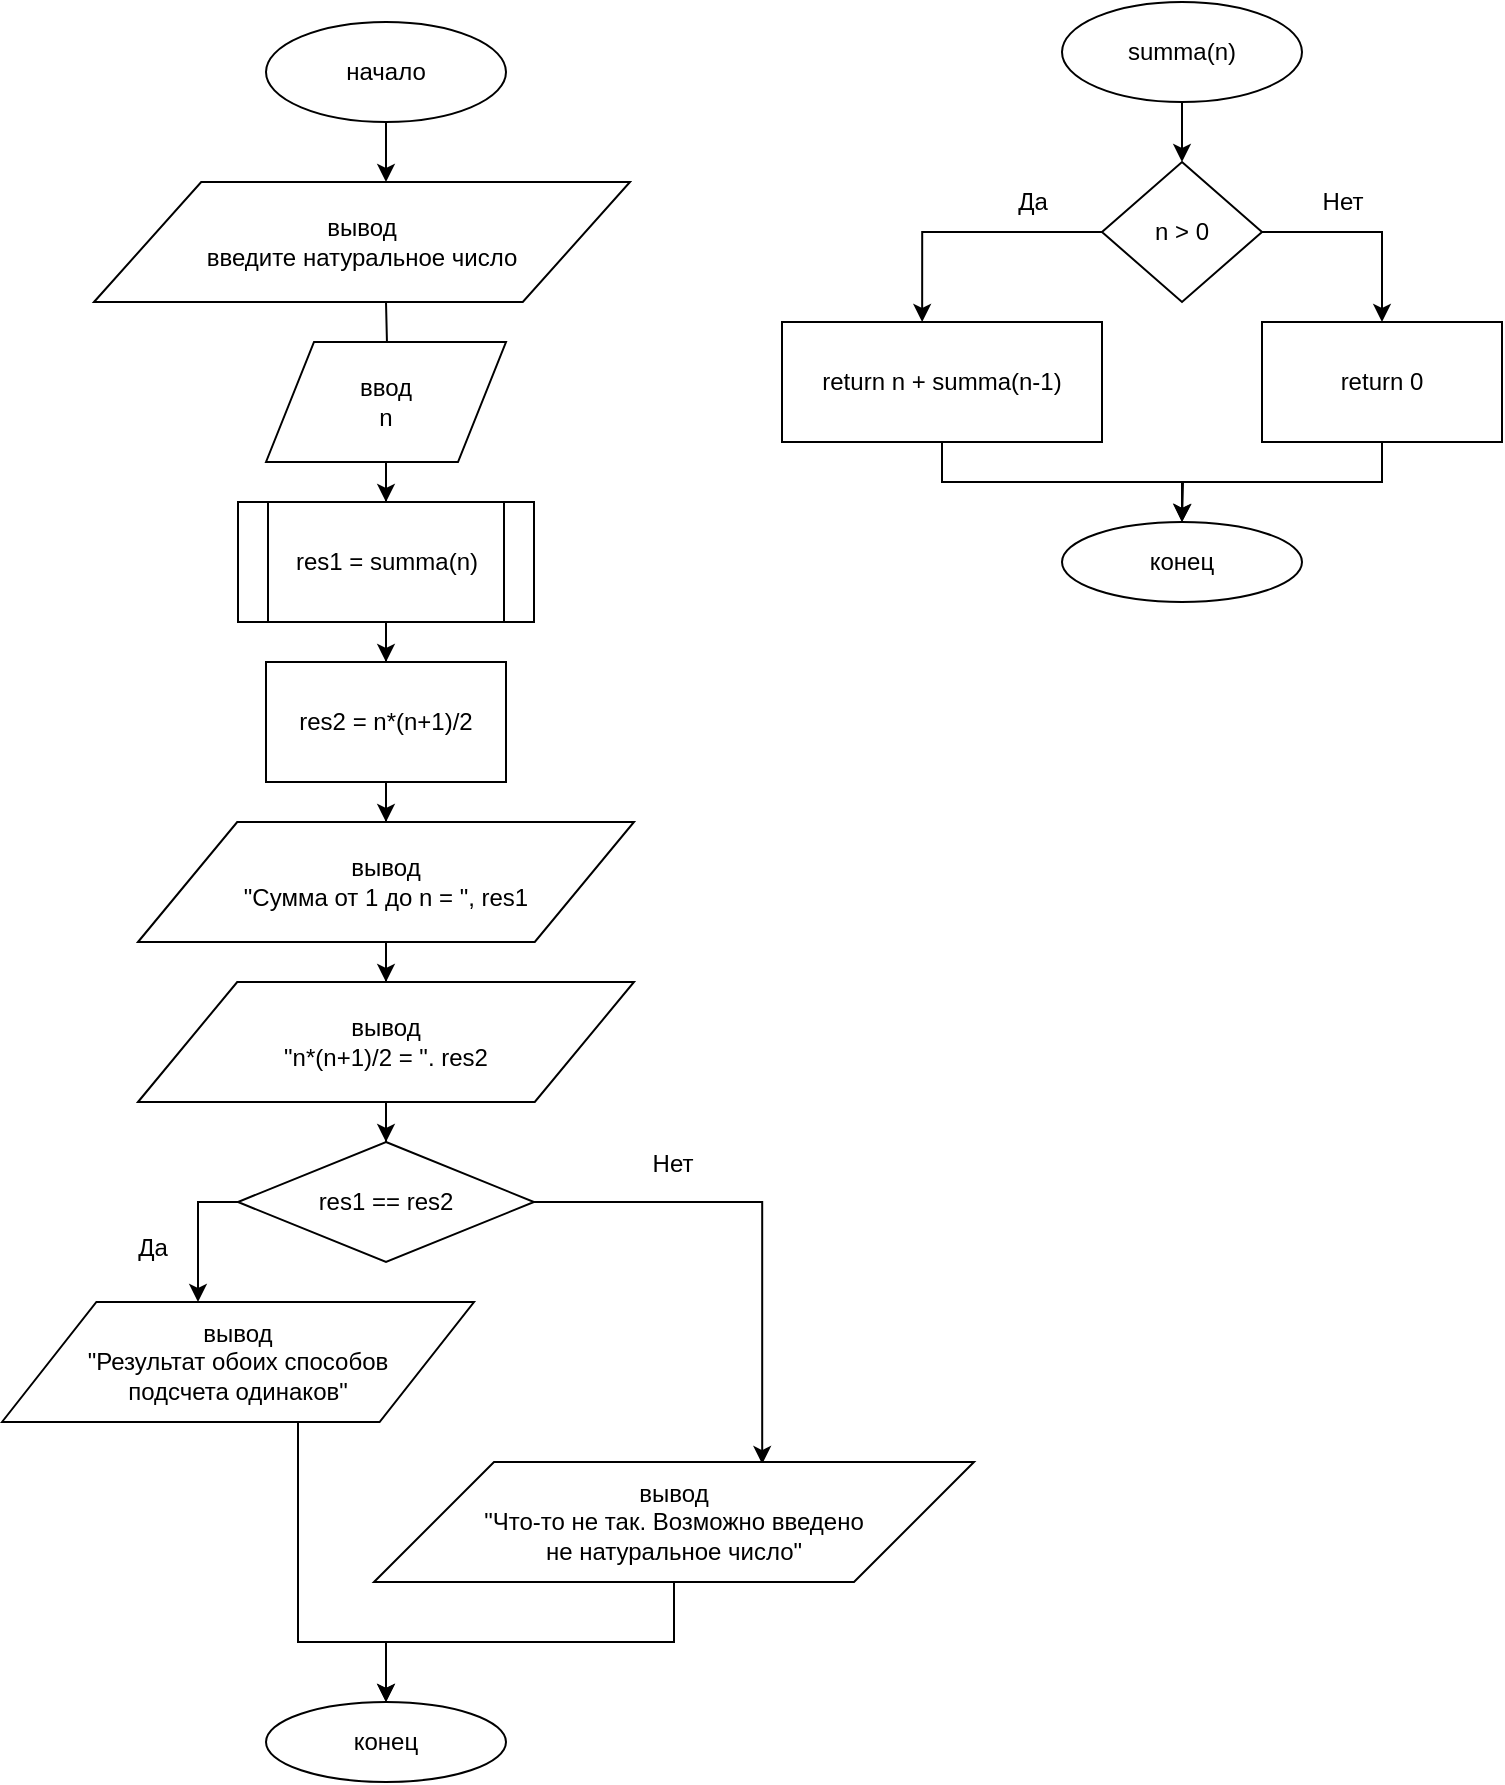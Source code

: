 <mxfile version="14.6.13" type="device"><diagram id="Wpkz17Nc3lA1-txzcgmb" name="Страница 1"><mxGraphModel dx="1086" dy="846" grid="1" gridSize="10" guides="1" tooltips="1" connect="1" arrows="1" fold="1" page="1" pageScale="1" pageWidth="827" pageHeight="1169" math="0" shadow="0"><root><mxCell id="0"/><mxCell id="1" parent="0"/><mxCell id="jmeNbGJjfftKFMOz3k4O-61" value="" style="edgeStyle=orthogonalEdgeStyle;rounded=0;orthogonalLoop=1;jettySize=auto;html=1;" edge="1" parent="1" source="jmeNbGJjfftKFMOz3k4O-62"><mxGeometry relative="1" as="geometry"><mxPoint x="212" y="170" as="targetPoint"/></mxGeometry></mxCell><mxCell id="jmeNbGJjfftKFMOz3k4O-62" value="начало" style="ellipse;whiteSpace=wrap;html=1;" vertex="1" parent="1"><mxGeometry x="152" y="90" width="120" height="50" as="geometry"/></mxCell><mxCell id="jmeNbGJjfftKFMOz3k4O-63" value="" style="edgeStyle=orthogonalEdgeStyle;rounded=0;orthogonalLoop=1;jettySize=auto;html=1;" edge="1" parent="1" target="jmeNbGJjfftKFMOz3k4O-66"><mxGeometry relative="1" as="geometry"><mxPoint x="212" y="230" as="sourcePoint"/></mxGeometry></mxCell><mxCell id="jmeNbGJjfftKFMOz3k4O-64" value="&lt;div&gt;вывод&lt;/div&gt;&lt;div&gt;введите натуральное число&lt;br&gt;&lt;/div&gt;" style="shape=parallelogram;perimeter=parallelogramPerimeter;whiteSpace=wrap;html=1;" vertex="1" parent="1"><mxGeometry x="66" y="170" width="268" height="60" as="geometry"/></mxCell><mxCell id="jmeNbGJjfftKFMOz3k4O-65" value="" style="edgeStyle=orthogonalEdgeStyle;rounded=0;orthogonalLoop=1;jettySize=auto;html=1;" edge="1" parent="1" source="jmeNbGJjfftKFMOz3k4O-66" target="jmeNbGJjfftKFMOz3k4O-68"><mxGeometry relative="1" as="geometry"/></mxCell><mxCell id="jmeNbGJjfftKFMOz3k4O-66" value="&lt;div&gt;ввод&lt;/div&gt;&lt;div&gt;n&lt;br&gt;&lt;/div&gt;" style="shape=parallelogram;perimeter=parallelogramPerimeter;whiteSpace=wrap;html=1;" vertex="1" parent="1"><mxGeometry x="152" y="250" width="120" height="60" as="geometry"/></mxCell><mxCell id="jmeNbGJjfftKFMOz3k4O-67" value="" style="edgeStyle=orthogonalEdgeStyle;rounded=0;orthogonalLoop=1;jettySize=auto;html=1;" edge="1" parent="1" source="jmeNbGJjfftKFMOz3k4O-68" target="jmeNbGJjfftKFMOz3k4O-72"><mxGeometry relative="1" as="geometry"/></mxCell><mxCell id="jmeNbGJjfftKFMOz3k4O-68" value="res1 = summa(n)" style="shape=process;whiteSpace=wrap;html=1;backgroundOutline=1;" vertex="1" parent="1"><mxGeometry x="138" y="330" width="148" height="60" as="geometry"/></mxCell><mxCell id="jmeNbGJjfftKFMOz3k4O-69" value="" style="edgeStyle=orthogonalEdgeStyle;rounded=0;orthogonalLoop=1;jettySize=auto;html=1;" edge="1" parent="1" source="jmeNbGJjfftKFMOz3k4O-70" target="jmeNbGJjfftKFMOz3k4O-74"><mxGeometry relative="1" as="geometry"/></mxCell><mxCell id="jmeNbGJjfftKFMOz3k4O-70" value="&lt;div&gt;вывод&lt;/div&gt;&lt;div&gt;&quot;Сумма от 1 до n = &quot;, res1&lt;/div&gt;" style="shape=parallelogram;perimeter=parallelogramPerimeter;whiteSpace=wrap;html=1;" vertex="1" parent="1"><mxGeometry x="88" y="490" width="248" height="60" as="geometry"/></mxCell><mxCell id="jmeNbGJjfftKFMOz3k4O-71" value="" style="edgeStyle=orthogonalEdgeStyle;rounded=0;orthogonalLoop=1;jettySize=auto;html=1;" edge="1" parent="1" source="jmeNbGJjfftKFMOz3k4O-72" target="jmeNbGJjfftKFMOz3k4O-70"><mxGeometry relative="1" as="geometry"/></mxCell><mxCell id="jmeNbGJjfftKFMOz3k4O-72" value="res2 = n*(n+1)/2" style="rounded=0;whiteSpace=wrap;html=1;" vertex="1" parent="1"><mxGeometry x="152" y="410" width="120" height="60" as="geometry"/></mxCell><mxCell id="jmeNbGJjfftKFMOz3k4O-73" value="" style="edgeStyle=orthogonalEdgeStyle;rounded=0;orthogonalLoop=1;jettySize=auto;html=1;" edge="1" parent="1" source="jmeNbGJjfftKFMOz3k4O-74" target="jmeNbGJjfftKFMOz3k4O-77"><mxGeometry relative="1" as="geometry"/></mxCell><mxCell id="jmeNbGJjfftKFMOz3k4O-74" value="вывод&lt;br&gt;&quot;n*(n+1)/2 = &quot;. res2" style="shape=parallelogram;perimeter=parallelogramPerimeter;whiteSpace=wrap;html=1;" vertex="1" parent="1"><mxGeometry x="88" y="570" width="248" height="60" as="geometry"/></mxCell><mxCell id="jmeNbGJjfftKFMOz3k4O-75" style="edgeStyle=orthogonalEdgeStyle;rounded=0;orthogonalLoop=1;jettySize=auto;html=1;exitX=0;exitY=0.5;exitDx=0;exitDy=0;entryX=0.25;entryY=0;entryDx=0;entryDy=0;" edge="1" parent="1" source="jmeNbGJjfftKFMOz3k4O-77"><mxGeometry relative="1" as="geometry"><mxPoint x="118" y="730" as="targetPoint"/></mxGeometry></mxCell><mxCell id="jmeNbGJjfftKFMOz3k4O-76" style="edgeStyle=orthogonalEdgeStyle;rounded=0;orthogonalLoop=1;jettySize=auto;html=1;exitX=1;exitY=0.5;exitDx=0;exitDy=0;entryX=0.647;entryY=0.017;entryDx=0;entryDy=0;entryPerimeter=0;" edge="1" parent="1" source="jmeNbGJjfftKFMOz3k4O-77" target="jmeNbGJjfftKFMOz3k4O-81"><mxGeometry relative="1" as="geometry"/></mxCell><mxCell id="jmeNbGJjfftKFMOz3k4O-77" value="res1 == res2" style="rhombus;whiteSpace=wrap;html=1;" vertex="1" parent="1"><mxGeometry x="138" y="650" width="148" height="60" as="geometry"/></mxCell><mxCell id="jmeNbGJjfftKFMOz3k4O-78" style="edgeStyle=orthogonalEdgeStyle;rounded=0;orthogonalLoop=1;jettySize=auto;html=1;" edge="1" parent="1" source="jmeNbGJjfftKFMOz3k4O-79" target="jmeNbGJjfftKFMOz3k4O-82"><mxGeometry relative="1" as="geometry"><Array as="points"><mxPoint x="168" y="900"/><mxPoint x="212" y="900"/></Array></mxGeometry></mxCell><mxCell id="jmeNbGJjfftKFMOz3k4O-79" value="&lt;div&gt;вывод&lt;/div&gt;&lt;div&gt;&quot;Результат обоих способов &lt;br&gt;&lt;/div&gt;&lt;div&gt;подсчета одинаков&quot;&lt;br&gt;&lt;/div&gt;" style="shape=parallelogram;perimeter=parallelogramPerimeter;whiteSpace=wrap;html=1;" vertex="1" parent="1"><mxGeometry x="20" y="730" width="236" height="60" as="geometry"/></mxCell><mxCell id="jmeNbGJjfftKFMOz3k4O-80" style="edgeStyle=orthogonalEdgeStyle;rounded=0;orthogonalLoop=1;jettySize=auto;html=1;entryX=0.5;entryY=0;entryDx=0;entryDy=0;" edge="1" parent="1" source="jmeNbGJjfftKFMOz3k4O-81" target="jmeNbGJjfftKFMOz3k4O-82"><mxGeometry relative="1" as="geometry"/></mxCell><mxCell id="jmeNbGJjfftKFMOz3k4O-81" value="&lt;div&gt;вывод&lt;/div&gt;&lt;div&gt;&quot;Что-то не так. Возможно введено &lt;br&gt;&lt;/div&gt;&lt;div&gt;не натуральное число&quot;&lt;br&gt;&lt;/div&gt;" style="shape=parallelogram;perimeter=parallelogramPerimeter;whiteSpace=wrap;html=1;" vertex="1" parent="1"><mxGeometry x="206" y="810" width="300" height="60" as="geometry"/></mxCell><mxCell id="jmeNbGJjfftKFMOz3k4O-82" value="конец" style="ellipse;whiteSpace=wrap;html=1;" vertex="1" parent="1"><mxGeometry x="152" y="930" width="120" height="40" as="geometry"/></mxCell><mxCell id="jmeNbGJjfftKFMOz3k4O-83" style="edgeStyle=orthogonalEdgeStyle;rounded=0;orthogonalLoop=1;jettySize=auto;html=1;exitX=0.5;exitY=1;exitDx=0;exitDy=0;" edge="1" parent="1" source="jmeNbGJjfftKFMOz3k4O-84" target="jmeNbGJjfftKFMOz3k4O-87"><mxGeometry relative="1" as="geometry"/></mxCell><mxCell id="jmeNbGJjfftKFMOz3k4O-84" value="summa(n)" style="ellipse;whiteSpace=wrap;html=1;" vertex="1" parent="1"><mxGeometry x="550" y="80" width="120" height="50" as="geometry"/></mxCell><mxCell id="jmeNbGJjfftKFMOz3k4O-85" style="edgeStyle=orthogonalEdgeStyle;rounded=0;orthogonalLoop=1;jettySize=auto;html=1;exitX=1;exitY=0.5;exitDx=0;exitDy=0;" edge="1" parent="1" source="jmeNbGJjfftKFMOz3k4O-87" target="jmeNbGJjfftKFMOz3k4O-93"><mxGeometry relative="1" as="geometry"/></mxCell><mxCell id="jmeNbGJjfftKFMOz3k4O-86" style="edgeStyle=orthogonalEdgeStyle;rounded=0;orthogonalLoop=1;jettySize=auto;html=1;exitX=0;exitY=0.5;exitDx=0;exitDy=0;entryX=0.438;entryY=0;entryDx=0;entryDy=0;entryPerimeter=0;" edge="1" parent="1" source="jmeNbGJjfftKFMOz3k4O-87" target="jmeNbGJjfftKFMOz3k4O-91"><mxGeometry relative="1" as="geometry"/></mxCell><mxCell id="jmeNbGJjfftKFMOz3k4O-87" value="n &amp;gt; 0" style="rhombus;whiteSpace=wrap;html=1;" vertex="1" parent="1"><mxGeometry x="570" y="160" width="80" height="70" as="geometry"/></mxCell><mxCell id="jmeNbGJjfftKFMOz3k4O-88" value="Да" style="text;html=1;align=center;verticalAlign=middle;resizable=0;points=[];autosize=1;" vertex="1" parent="1"><mxGeometry x="80" y="693" width="30" height="20" as="geometry"/></mxCell><mxCell id="jmeNbGJjfftKFMOz3k4O-89" value="Нет" style="text;html=1;align=center;verticalAlign=middle;resizable=0;points=[];autosize=1;" vertex="1" parent="1"><mxGeometry x="335" y="651" width="40" height="20" as="geometry"/></mxCell><mxCell id="jmeNbGJjfftKFMOz3k4O-90" style="edgeStyle=orthogonalEdgeStyle;rounded=0;orthogonalLoop=1;jettySize=auto;html=1;exitX=0.5;exitY=1;exitDx=0;exitDy=0;" edge="1" parent="1" source="jmeNbGJjfftKFMOz3k4O-91" target="jmeNbGJjfftKFMOz3k4O-94"><mxGeometry relative="1" as="geometry"/></mxCell><mxCell id="jmeNbGJjfftKFMOz3k4O-91" value="return n + summa(n-1)" style="rounded=0;whiteSpace=wrap;html=1;" vertex="1" parent="1"><mxGeometry x="410" y="240" width="160" height="60" as="geometry"/></mxCell><mxCell id="jmeNbGJjfftKFMOz3k4O-92" style="edgeStyle=orthogonalEdgeStyle;rounded=0;orthogonalLoop=1;jettySize=auto;html=1;exitX=0.5;exitY=1;exitDx=0;exitDy=0;" edge="1" parent="1" source="jmeNbGJjfftKFMOz3k4O-93"><mxGeometry relative="1" as="geometry"><mxPoint x="610" y="340" as="targetPoint"/></mxGeometry></mxCell><mxCell id="jmeNbGJjfftKFMOz3k4O-93" value="return 0" style="rounded=0;whiteSpace=wrap;html=1;" vertex="1" parent="1"><mxGeometry x="650" y="240" width="120" height="60" as="geometry"/></mxCell><mxCell id="jmeNbGJjfftKFMOz3k4O-94" value="конец" style="ellipse;whiteSpace=wrap;html=1;" vertex="1" parent="1"><mxGeometry x="550" y="340" width="120" height="40" as="geometry"/></mxCell><mxCell id="jmeNbGJjfftKFMOz3k4O-95" value="Да" style="text;html=1;align=center;verticalAlign=middle;resizable=0;points=[];autosize=1;" vertex="1" parent="1"><mxGeometry x="520" y="170" width="30" height="20" as="geometry"/></mxCell><mxCell id="jmeNbGJjfftKFMOz3k4O-96" value="Нет" style="text;html=1;align=center;verticalAlign=middle;resizable=0;points=[];autosize=1;" vertex="1" parent="1"><mxGeometry x="670" y="170" width="40" height="20" as="geometry"/></mxCell></root></mxGraphModel></diagram></mxfile>